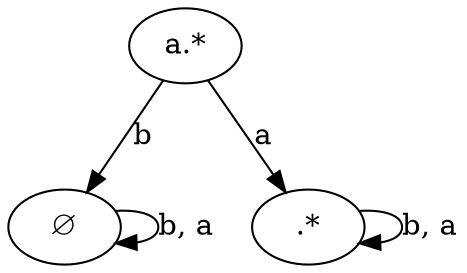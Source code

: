 digraph example {
    N0[label="a.*"];
    N2[label="∅"];
    N1[label=".*"];
    N0 -> N1[label="a"];
    N1 -> N1[label="b, a"];
    N2 -> N2[label="b, a"];
    N0 -> N2[label="b"];
}
